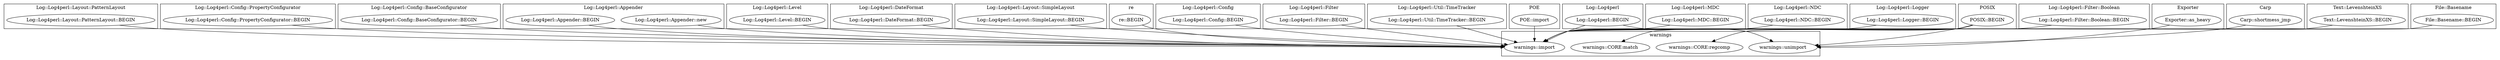 digraph {
graph [overlap=false]
subgraph cluster_Log_Log4perl_Layout_PatternLayout {
	label="Log::Log4perl::Layout::PatternLayout";
	"Log::Log4perl::Layout::PatternLayout::BEGIN";
}
subgraph cluster_Log_Log4perl_Config_PropertyConfigurator {
	label="Log::Log4perl::Config::PropertyConfigurator";
	"Log::Log4perl::Config::PropertyConfigurator::BEGIN";
}
subgraph cluster_Log_Log4perl_Config_BaseConfigurator {
	label="Log::Log4perl::Config::BaseConfigurator";
	"Log::Log4perl::Config::BaseConfigurator::BEGIN";
}
subgraph cluster_Log_Log4perl_Appender {
	label="Log::Log4perl::Appender";
	"Log::Log4perl::Appender::new";
	"Log::Log4perl::Appender::BEGIN";
}
subgraph cluster_Log_Log4perl_Level {
	label="Log::Log4perl::Level";
	"Log::Log4perl::Level::BEGIN";
}
subgraph cluster_Log_Log4perl_DateFormat {
	label="Log::Log4perl::DateFormat";
	"Log::Log4perl::DateFormat::BEGIN";
}
subgraph cluster_warnings {
	label="warnings";
	"warnings::unimport";
	"warnings::CORE:regcomp";
	"warnings::CORE:match";
	"warnings::import";
}
subgraph cluster_Log_Log4perl_Layout_SimpleLayout {
	label="Log::Log4perl::Layout::SimpleLayout";
	"Log::Log4perl::Layout::SimpleLayout::BEGIN";
}
subgraph cluster_re {
	label="re";
	"re::BEGIN";
}
subgraph cluster_Log_Log4perl_Config {
	label="Log::Log4perl::Config";
	"Log::Log4perl::Config::BEGIN";
}
subgraph cluster_Log_Log4perl_Filter {
	label="Log::Log4perl::Filter";
	"Log::Log4perl::Filter::BEGIN";
}
subgraph cluster_Log_Log4perl_Util_TimeTracker {
	label="Log::Log4perl::Util::TimeTracker";
	"Log::Log4perl::Util::TimeTracker::BEGIN";
}
subgraph cluster_POE {
	label="POE";
	"POE::import";
}
subgraph cluster_Log_Log4perl {
	label="Log::Log4perl";
	"Log::Log4perl::BEGIN";
}
subgraph cluster_Log_Log4perl_MDC {
	label="Log::Log4perl::MDC";
	"Log::Log4perl::MDC::BEGIN";
}
subgraph cluster_Log_Log4perl_NDC {
	label="Log::Log4perl::NDC";
	"Log::Log4perl::NDC::BEGIN";
}
subgraph cluster_Log_Log4perl_Logger {
	label="Log::Log4perl::Logger";
	"Log::Log4perl::Logger::BEGIN";
}
subgraph cluster_POSIX {
	label="POSIX";
	"POSIX::BEGIN";
}
subgraph cluster_Log_Log4perl_Filter_Boolean {
	label="Log::Log4perl::Filter::Boolean";
	"Log::Log4perl::Filter::Boolean::BEGIN";
}
subgraph cluster_Exporter {
	label="Exporter";
	"Exporter::as_heavy";
}
subgraph cluster_Carp {
	label="Carp";
	"Carp::shortmess_jmp";
}
subgraph cluster_Text_LevenshteinXS {
	label="Text::LevenshteinXS";
	"Text::LevenshteinXS::BEGIN";
}
subgraph cluster_File_Basename {
	label="File::Basename";
	"File::Basename::BEGIN";
}
"Log::Log4perl::BEGIN" -> "warnings::unimport";
"POSIX::BEGIN" -> "warnings::unimport";
"Exporter::as_heavy" -> "warnings::unimport";
"Carp::shortmess_jmp" -> "warnings::unimport";
"POSIX::BEGIN" -> "warnings::CORE:match";
"Log::Log4perl::Config::BEGIN" -> "warnings::import";
"Log::Log4perl::MDC::BEGIN" -> "warnings::import";
"Log::Log4perl::DateFormat::BEGIN" -> "warnings::import";
"Log::Log4perl::Layout::SimpleLayout::BEGIN" -> "warnings::import";
"Log::Log4perl::Layout::PatternLayout::BEGIN" -> "warnings::import";
"Log::Log4perl::Appender::BEGIN" -> "warnings::import";
"Log::Log4perl::Util::TimeTracker::BEGIN" -> "warnings::import";
"POSIX::BEGIN" -> "warnings::import";
"re::BEGIN" -> "warnings::import";
"Log::Log4perl::Filter::Boolean::BEGIN" -> "warnings::import";
"Log::Log4perl::Logger::BEGIN" -> "warnings::import";
"Log::Log4perl::Level::BEGIN" -> "warnings::import";
"Log::Log4perl::NDC::BEGIN" -> "warnings::import";
"POE::import" -> "warnings::import";
"Log::Log4perl::BEGIN" -> "warnings::import";
"Log::Log4perl::Appender::new" -> "warnings::import";
"Log::Log4perl::Config::PropertyConfigurator::BEGIN" -> "warnings::import";
"Log::Log4perl::Filter::BEGIN" -> "warnings::import";
"Log::Log4perl::Config::BaseConfigurator::BEGIN" -> "warnings::import";
"Text::LevenshteinXS::BEGIN" -> "warnings::import";
"File::Basename::BEGIN" -> "warnings::import";
"POSIX::BEGIN" -> "warnings::CORE:regcomp";
}
